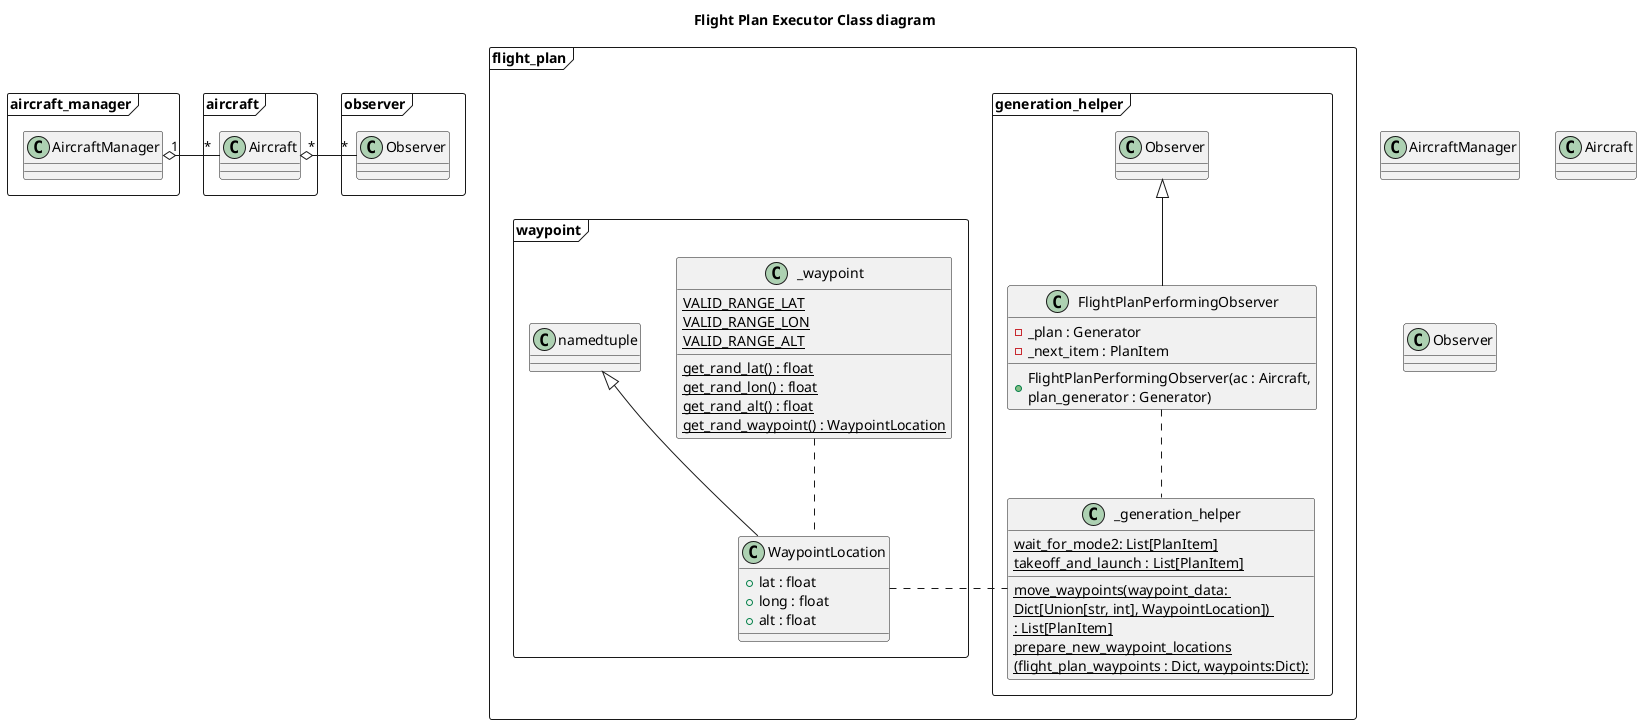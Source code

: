 @startuml
title Flight Plan Executor Class diagram

package aircraft_manager <<Frame>> {
class AircraftManager {
}
}
package aircraft <<Frame>> {
class Aircraft {
}
}
package observer <<Frame>> {
class Observer {
}
}

AircraftManager "1" o-r- "*" Aircraft
Aircraft "*" o-r- "*" Observer

together {
    class AircraftManager
    class Aircraft
    class Observer
}

package flight_plan <<Frame>> {
    package generation_helper <<Frame>> {
        class _generation_helper {
            {static} wait_for_mode2: List[PlanItem]
            {static} takeoff_and_launch : List[PlanItem]
            {static} move_waypoints(waypoint_data: \nDict[Union[str, int], WaypointLocation]) \n: List[PlanItem]
            {static} prepare_new_waypoint_locations\n(flight_plan_waypoints : Dict, waypoints:Dict):
        }

        class FlightPlanPerformingObserver {
            -_plan : Generator
            -_next_item : PlanItem
            +FlightPlanPerformingObserver(ac : Aircraft,\nplan_generator : Generator)
        }
        Observer <|-- FlightPlanPerformingObserver
        _generation_helper ..u FlightPlanPerformingObserver
    }
    package waypoint <<Frame>> {
        class _waypoint {
            {static} VALID_RANGE_LAT
            {static} VALID_RANGE_LON
            {static} VALID_RANGE_ALT
            {static} get_rand_lat() : float
            {static} get_rand_lon() : float
            {static} get_rand_alt() : float
            {static} get_rand_waypoint() : WaypointLocation
        }

        class WaypointLocation extends namedtuple {
            +lat : float
            +long : float
            +alt : float
        }
        _waypoint .. WaypointLocation
    }
    _generation_helper .l. WaypointLocation
}

@enduml